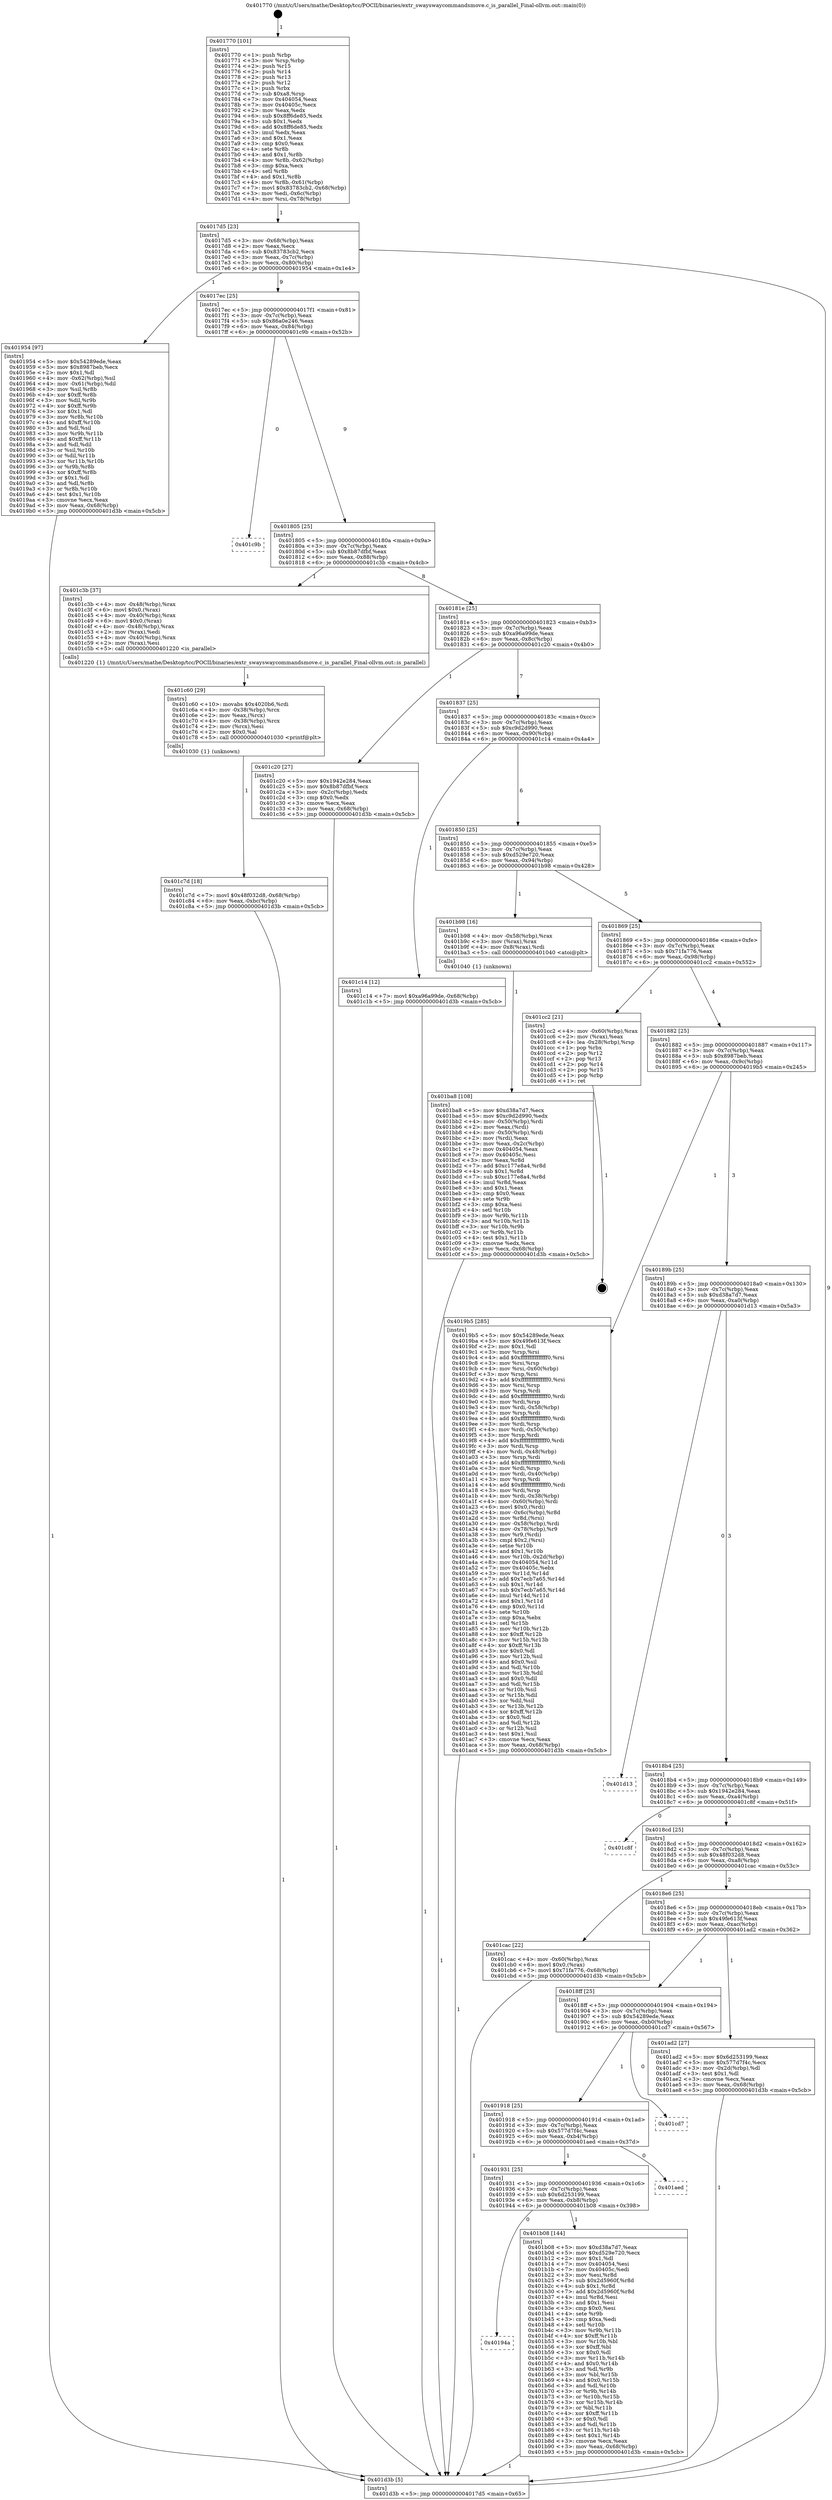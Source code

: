 digraph "0x401770" {
  label = "0x401770 (/mnt/c/Users/mathe/Desktop/tcc/POCII/binaries/extr_swayswaycommandsmove.c_is_parallel_Final-ollvm.out::main(0))"
  labelloc = "t"
  node[shape=record]

  Entry [label="",width=0.3,height=0.3,shape=circle,fillcolor=black,style=filled]
  "0x4017d5" [label="{
     0x4017d5 [23]\l
     | [instrs]\l
     &nbsp;&nbsp;0x4017d5 \<+3\>: mov -0x68(%rbp),%eax\l
     &nbsp;&nbsp;0x4017d8 \<+2\>: mov %eax,%ecx\l
     &nbsp;&nbsp;0x4017da \<+6\>: sub $0x83783cb2,%ecx\l
     &nbsp;&nbsp;0x4017e0 \<+3\>: mov %eax,-0x7c(%rbp)\l
     &nbsp;&nbsp;0x4017e3 \<+3\>: mov %ecx,-0x80(%rbp)\l
     &nbsp;&nbsp;0x4017e6 \<+6\>: je 0000000000401954 \<main+0x1e4\>\l
  }"]
  "0x401954" [label="{
     0x401954 [97]\l
     | [instrs]\l
     &nbsp;&nbsp;0x401954 \<+5\>: mov $0x54289ede,%eax\l
     &nbsp;&nbsp;0x401959 \<+5\>: mov $0x8987beb,%ecx\l
     &nbsp;&nbsp;0x40195e \<+2\>: mov $0x1,%dl\l
     &nbsp;&nbsp;0x401960 \<+4\>: mov -0x62(%rbp),%sil\l
     &nbsp;&nbsp;0x401964 \<+4\>: mov -0x61(%rbp),%dil\l
     &nbsp;&nbsp;0x401968 \<+3\>: mov %sil,%r8b\l
     &nbsp;&nbsp;0x40196b \<+4\>: xor $0xff,%r8b\l
     &nbsp;&nbsp;0x40196f \<+3\>: mov %dil,%r9b\l
     &nbsp;&nbsp;0x401972 \<+4\>: xor $0xff,%r9b\l
     &nbsp;&nbsp;0x401976 \<+3\>: xor $0x1,%dl\l
     &nbsp;&nbsp;0x401979 \<+3\>: mov %r8b,%r10b\l
     &nbsp;&nbsp;0x40197c \<+4\>: and $0xff,%r10b\l
     &nbsp;&nbsp;0x401980 \<+3\>: and %dl,%sil\l
     &nbsp;&nbsp;0x401983 \<+3\>: mov %r9b,%r11b\l
     &nbsp;&nbsp;0x401986 \<+4\>: and $0xff,%r11b\l
     &nbsp;&nbsp;0x40198a \<+3\>: and %dl,%dil\l
     &nbsp;&nbsp;0x40198d \<+3\>: or %sil,%r10b\l
     &nbsp;&nbsp;0x401990 \<+3\>: or %dil,%r11b\l
     &nbsp;&nbsp;0x401993 \<+3\>: xor %r11b,%r10b\l
     &nbsp;&nbsp;0x401996 \<+3\>: or %r9b,%r8b\l
     &nbsp;&nbsp;0x401999 \<+4\>: xor $0xff,%r8b\l
     &nbsp;&nbsp;0x40199d \<+3\>: or $0x1,%dl\l
     &nbsp;&nbsp;0x4019a0 \<+3\>: and %dl,%r8b\l
     &nbsp;&nbsp;0x4019a3 \<+3\>: or %r8b,%r10b\l
     &nbsp;&nbsp;0x4019a6 \<+4\>: test $0x1,%r10b\l
     &nbsp;&nbsp;0x4019aa \<+3\>: cmovne %ecx,%eax\l
     &nbsp;&nbsp;0x4019ad \<+3\>: mov %eax,-0x68(%rbp)\l
     &nbsp;&nbsp;0x4019b0 \<+5\>: jmp 0000000000401d3b \<main+0x5cb\>\l
  }"]
  "0x4017ec" [label="{
     0x4017ec [25]\l
     | [instrs]\l
     &nbsp;&nbsp;0x4017ec \<+5\>: jmp 00000000004017f1 \<main+0x81\>\l
     &nbsp;&nbsp;0x4017f1 \<+3\>: mov -0x7c(%rbp),%eax\l
     &nbsp;&nbsp;0x4017f4 \<+5\>: sub $0x86a0e246,%eax\l
     &nbsp;&nbsp;0x4017f9 \<+6\>: mov %eax,-0x84(%rbp)\l
     &nbsp;&nbsp;0x4017ff \<+6\>: je 0000000000401c9b \<main+0x52b\>\l
  }"]
  "0x401d3b" [label="{
     0x401d3b [5]\l
     | [instrs]\l
     &nbsp;&nbsp;0x401d3b \<+5\>: jmp 00000000004017d5 \<main+0x65\>\l
  }"]
  "0x401770" [label="{
     0x401770 [101]\l
     | [instrs]\l
     &nbsp;&nbsp;0x401770 \<+1\>: push %rbp\l
     &nbsp;&nbsp;0x401771 \<+3\>: mov %rsp,%rbp\l
     &nbsp;&nbsp;0x401774 \<+2\>: push %r15\l
     &nbsp;&nbsp;0x401776 \<+2\>: push %r14\l
     &nbsp;&nbsp;0x401778 \<+2\>: push %r13\l
     &nbsp;&nbsp;0x40177a \<+2\>: push %r12\l
     &nbsp;&nbsp;0x40177c \<+1\>: push %rbx\l
     &nbsp;&nbsp;0x40177d \<+7\>: sub $0xa8,%rsp\l
     &nbsp;&nbsp;0x401784 \<+7\>: mov 0x404054,%eax\l
     &nbsp;&nbsp;0x40178b \<+7\>: mov 0x40405c,%ecx\l
     &nbsp;&nbsp;0x401792 \<+2\>: mov %eax,%edx\l
     &nbsp;&nbsp;0x401794 \<+6\>: sub $0x8ff6de85,%edx\l
     &nbsp;&nbsp;0x40179a \<+3\>: sub $0x1,%edx\l
     &nbsp;&nbsp;0x40179d \<+6\>: add $0x8ff6de85,%edx\l
     &nbsp;&nbsp;0x4017a3 \<+3\>: imul %edx,%eax\l
     &nbsp;&nbsp;0x4017a6 \<+3\>: and $0x1,%eax\l
     &nbsp;&nbsp;0x4017a9 \<+3\>: cmp $0x0,%eax\l
     &nbsp;&nbsp;0x4017ac \<+4\>: sete %r8b\l
     &nbsp;&nbsp;0x4017b0 \<+4\>: and $0x1,%r8b\l
     &nbsp;&nbsp;0x4017b4 \<+4\>: mov %r8b,-0x62(%rbp)\l
     &nbsp;&nbsp;0x4017b8 \<+3\>: cmp $0xa,%ecx\l
     &nbsp;&nbsp;0x4017bb \<+4\>: setl %r8b\l
     &nbsp;&nbsp;0x4017bf \<+4\>: and $0x1,%r8b\l
     &nbsp;&nbsp;0x4017c3 \<+4\>: mov %r8b,-0x61(%rbp)\l
     &nbsp;&nbsp;0x4017c7 \<+7\>: movl $0x83783cb2,-0x68(%rbp)\l
     &nbsp;&nbsp;0x4017ce \<+3\>: mov %edi,-0x6c(%rbp)\l
     &nbsp;&nbsp;0x4017d1 \<+4\>: mov %rsi,-0x78(%rbp)\l
  }"]
  Exit [label="",width=0.3,height=0.3,shape=circle,fillcolor=black,style=filled,peripheries=2]
  "0x401c9b" [label="{
     0x401c9b\l
  }", style=dashed]
  "0x401805" [label="{
     0x401805 [25]\l
     | [instrs]\l
     &nbsp;&nbsp;0x401805 \<+5\>: jmp 000000000040180a \<main+0x9a\>\l
     &nbsp;&nbsp;0x40180a \<+3\>: mov -0x7c(%rbp),%eax\l
     &nbsp;&nbsp;0x40180d \<+5\>: sub $0x8b87dfbf,%eax\l
     &nbsp;&nbsp;0x401812 \<+6\>: mov %eax,-0x88(%rbp)\l
     &nbsp;&nbsp;0x401818 \<+6\>: je 0000000000401c3b \<main+0x4cb\>\l
  }"]
  "0x401c7d" [label="{
     0x401c7d [18]\l
     | [instrs]\l
     &nbsp;&nbsp;0x401c7d \<+7\>: movl $0x48f032d8,-0x68(%rbp)\l
     &nbsp;&nbsp;0x401c84 \<+6\>: mov %eax,-0xbc(%rbp)\l
     &nbsp;&nbsp;0x401c8a \<+5\>: jmp 0000000000401d3b \<main+0x5cb\>\l
  }"]
  "0x401c3b" [label="{
     0x401c3b [37]\l
     | [instrs]\l
     &nbsp;&nbsp;0x401c3b \<+4\>: mov -0x48(%rbp),%rax\l
     &nbsp;&nbsp;0x401c3f \<+6\>: movl $0x0,(%rax)\l
     &nbsp;&nbsp;0x401c45 \<+4\>: mov -0x40(%rbp),%rax\l
     &nbsp;&nbsp;0x401c49 \<+6\>: movl $0x0,(%rax)\l
     &nbsp;&nbsp;0x401c4f \<+4\>: mov -0x48(%rbp),%rax\l
     &nbsp;&nbsp;0x401c53 \<+2\>: mov (%rax),%edi\l
     &nbsp;&nbsp;0x401c55 \<+4\>: mov -0x40(%rbp),%rax\l
     &nbsp;&nbsp;0x401c59 \<+2\>: mov (%rax),%esi\l
     &nbsp;&nbsp;0x401c5b \<+5\>: call 0000000000401220 \<is_parallel\>\l
     | [calls]\l
     &nbsp;&nbsp;0x401220 \{1\} (/mnt/c/Users/mathe/Desktop/tcc/POCII/binaries/extr_swayswaycommandsmove.c_is_parallel_Final-ollvm.out::is_parallel)\l
  }"]
  "0x40181e" [label="{
     0x40181e [25]\l
     | [instrs]\l
     &nbsp;&nbsp;0x40181e \<+5\>: jmp 0000000000401823 \<main+0xb3\>\l
     &nbsp;&nbsp;0x401823 \<+3\>: mov -0x7c(%rbp),%eax\l
     &nbsp;&nbsp;0x401826 \<+5\>: sub $0xa96a99de,%eax\l
     &nbsp;&nbsp;0x40182b \<+6\>: mov %eax,-0x8c(%rbp)\l
     &nbsp;&nbsp;0x401831 \<+6\>: je 0000000000401c20 \<main+0x4b0\>\l
  }"]
  "0x401c60" [label="{
     0x401c60 [29]\l
     | [instrs]\l
     &nbsp;&nbsp;0x401c60 \<+10\>: movabs $0x4020b6,%rdi\l
     &nbsp;&nbsp;0x401c6a \<+4\>: mov -0x38(%rbp),%rcx\l
     &nbsp;&nbsp;0x401c6e \<+2\>: mov %eax,(%rcx)\l
     &nbsp;&nbsp;0x401c70 \<+4\>: mov -0x38(%rbp),%rcx\l
     &nbsp;&nbsp;0x401c74 \<+2\>: mov (%rcx),%esi\l
     &nbsp;&nbsp;0x401c76 \<+2\>: mov $0x0,%al\l
     &nbsp;&nbsp;0x401c78 \<+5\>: call 0000000000401030 \<printf@plt\>\l
     | [calls]\l
     &nbsp;&nbsp;0x401030 \{1\} (unknown)\l
  }"]
  "0x401c20" [label="{
     0x401c20 [27]\l
     | [instrs]\l
     &nbsp;&nbsp;0x401c20 \<+5\>: mov $0x1942e284,%eax\l
     &nbsp;&nbsp;0x401c25 \<+5\>: mov $0x8b87dfbf,%ecx\l
     &nbsp;&nbsp;0x401c2a \<+3\>: mov -0x2c(%rbp),%edx\l
     &nbsp;&nbsp;0x401c2d \<+3\>: cmp $0x0,%edx\l
     &nbsp;&nbsp;0x401c30 \<+3\>: cmove %ecx,%eax\l
     &nbsp;&nbsp;0x401c33 \<+3\>: mov %eax,-0x68(%rbp)\l
     &nbsp;&nbsp;0x401c36 \<+5\>: jmp 0000000000401d3b \<main+0x5cb\>\l
  }"]
  "0x401837" [label="{
     0x401837 [25]\l
     | [instrs]\l
     &nbsp;&nbsp;0x401837 \<+5\>: jmp 000000000040183c \<main+0xcc\>\l
     &nbsp;&nbsp;0x40183c \<+3\>: mov -0x7c(%rbp),%eax\l
     &nbsp;&nbsp;0x40183f \<+5\>: sub $0xc9d2d990,%eax\l
     &nbsp;&nbsp;0x401844 \<+6\>: mov %eax,-0x90(%rbp)\l
     &nbsp;&nbsp;0x40184a \<+6\>: je 0000000000401c14 \<main+0x4a4\>\l
  }"]
  "0x401ba8" [label="{
     0x401ba8 [108]\l
     | [instrs]\l
     &nbsp;&nbsp;0x401ba8 \<+5\>: mov $0xd38a7d7,%ecx\l
     &nbsp;&nbsp;0x401bad \<+5\>: mov $0xc9d2d990,%edx\l
     &nbsp;&nbsp;0x401bb2 \<+4\>: mov -0x50(%rbp),%rdi\l
     &nbsp;&nbsp;0x401bb6 \<+2\>: mov %eax,(%rdi)\l
     &nbsp;&nbsp;0x401bb8 \<+4\>: mov -0x50(%rbp),%rdi\l
     &nbsp;&nbsp;0x401bbc \<+2\>: mov (%rdi),%eax\l
     &nbsp;&nbsp;0x401bbe \<+3\>: mov %eax,-0x2c(%rbp)\l
     &nbsp;&nbsp;0x401bc1 \<+7\>: mov 0x404054,%eax\l
     &nbsp;&nbsp;0x401bc8 \<+7\>: mov 0x40405c,%esi\l
     &nbsp;&nbsp;0x401bcf \<+3\>: mov %eax,%r8d\l
     &nbsp;&nbsp;0x401bd2 \<+7\>: add $0xc177e8a4,%r8d\l
     &nbsp;&nbsp;0x401bd9 \<+4\>: sub $0x1,%r8d\l
     &nbsp;&nbsp;0x401bdd \<+7\>: sub $0xc177e8a4,%r8d\l
     &nbsp;&nbsp;0x401be4 \<+4\>: imul %r8d,%eax\l
     &nbsp;&nbsp;0x401be8 \<+3\>: and $0x1,%eax\l
     &nbsp;&nbsp;0x401beb \<+3\>: cmp $0x0,%eax\l
     &nbsp;&nbsp;0x401bee \<+4\>: sete %r9b\l
     &nbsp;&nbsp;0x401bf2 \<+3\>: cmp $0xa,%esi\l
     &nbsp;&nbsp;0x401bf5 \<+4\>: setl %r10b\l
     &nbsp;&nbsp;0x401bf9 \<+3\>: mov %r9b,%r11b\l
     &nbsp;&nbsp;0x401bfc \<+3\>: and %r10b,%r11b\l
     &nbsp;&nbsp;0x401bff \<+3\>: xor %r10b,%r9b\l
     &nbsp;&nbsp;0x401c02 \<+3\>: or %r9b,%r11b\l
     &nbsp;&nbsp;0x401c05 \<+4\>: test $0x1,%r11b\l
     &nbsp;&nbsp;0x401c09 \<+3\>: cmovne %edx,%ecx\l
     &nbsp;&nbsp;0x401c0c \<+3\>: mov %ecx,-0x68(%rbp)\l
     &nbsp;&nbsp;0x401c0f \<+5\>: jmp 0000000000401d3b \<main+0x5cb\>\l
  }"]
  "0x401c14" [label="{
     0x401c14 [12]\l
     | [instrs]\l
     &nbsp;&nbsp;0x401c14 \<+7\>: movl $0xa96a99de,-0x68(%rbp)\l
     &nbsp;&nbsp;0x401c1b \<+5\>: jmp 0000000000401d3b \<main+0x5cb\>\l
  }"]
  "0x401850" [label="{
     0x401850 [25]\l
     | [instrs]\l
     &nbsp;&nbsp;0x401850 \<+5\>: jmp 0000000000401855 \<main+0xe5\>\l
     &nbsp;&nbsp;0x401855 \<+3\>: mov -0x7c(%rbp),%eax\l
     &nbsp;&nbsp;0x401858 \<+5\>: sub $0xd529e720,%eax\l
     &nbsp;&nbsp;0x40185d \<+6\>: mov %eax,-0x94(%rbp)\l
     &nbsp;&nbsp;0x401863 \<+6\>: je 0000000000401b98 \<main+0x428\>\l
  }"]
  "0x40194a" [label="{
     0x40194a\l
  }", style=dashed]
  "0x401b98" [label="{
     0x401b98 [16]\l
     | [instrs]\l
     &nbsp;&nbsp;0x401b98 \<+4\>: mov -0x58(%rbp),%rax\l
     &nbsp;&nbsp;0x401b9c \<+3\>: mov (%rax),%rax\l
     &nbsp;&nbsp;0x401b9f \<+4\>: mov 0x8(%rax),%rdi\l
     &nbsp;&nbsp;0x401ba3 \<+5\>: call 0000000000401040 \<atoi@plt\>\l
     | [calls]\l
     &nbsp;&nbsp;0x401040 \{1\} (unknown)\l
  }"]
  "0x401869" [label="{
     0x401869 [25]\l
     | [instrs]\l
     &nbsp;&nbsp;0x401869 \<+5\>: jmp 000000000040186e \<main+0xfe\>\l
     &nbsp;&nbsp;0x40186e \<+3\>: mov -0x7c(%rbp),%eax\l
     &nbsp;&nbsp;0x401871 \<+5\>: sub $0x71fa776,%eax\l
     &nbsp;&nbsp;0x401876 \<+6\>: mov %eax,-0x98(%rbp)\l
     &nbsp;&nbsp;0x40187c \<+6\>: je 0000000000401cc2 \<main+0x552\>\l
  }"]
  "0x401b08" [label="{
     0x401b08 [144]\l
     | [instrs]\l
     &nbsp;&nbsp;0x401b08 \<+5\>: mov $0xd38a7d7,%eax\l
     &nbsp;&nbsp;0x401b0d \<+5\>: mov $0xd529e720,%ecx\l
     &nbsp;&nbsp;0x401b12 \<+2\>: mov $0x1,%dl\l
     &nbsp;&nbsp;0x401b14 \<+7\>: mov 0x404054,%esi\l
     &nbsp;&nbsp;0x401b1b \<+7\>: mov 0x40405c,%edi\l
     &nbsp;&nbsp;0x401b22 \<+3\>: mov %esi,%r8d\l
     &nbsp;&nbsp;0x401b25 \<+7\>: sub $0x2d5960f,%r8d\l
     &nbsp;&nbsp;0x401b2c \<+4\>: sub $0x1,%r8d\l
     &nbsp;&nbsp;0x401b30 \<+7\>: add $0x2d5960f,%r8d\l
     &nbsp;&nbsp;0x401b37 \<+4\>: imul %r8d,%esi\l
     &nbsp;&nbsp;0x401b3b \<+3\>: and $0x1,%esi\l
     &nbsp;&nbsp;0x401b3e \<+3\>: cmp $0x0,%esi\l
     &nbsp;&nbsp;0x401b41 \<+4\>: sete %r9b\l
     &nbsp;&nbsp;0x401b45 \<+3\>: cmp $0xa,%edi\l
     &nbsp;&nbsp;0x401b48 \<+4\>: setl %r10b\l
     &nbsp;&nbsp;0x401b4c \<+3\>: mov %r9b,%r11b\l
     &nbsp;&nbsp;0x401b4f \<+4\>: xor $0xff,%r11b\l
     &nbsp;&nbsp;0x401b53 \<+3\>: mov %r10b,%bl\l
     &nbsp;&nbsp;0x401b56 \<+3\>: xor $0xff,%bl\l
     &nbsp;&nbsp;0x401b59 \<+3\>: xor $0x0,%dl\l
     &nbsp;&nbsp;0x401b5c \<+3\>: mov %r11b,%r14b\l
     &nbsp;&nbsp;0x401b5f \<+4\>: and $0x0,%r14b\l
     &nbsp;&nbsp;0x401b63 \<+3\>: and %dl,%r9b\l
     &nbsp;&nbsp;0x401b66 \<+3\>: mov %bl,%r15b\l
     &nbsp;&nbsp;0x401b69 \<+4\>: and $0x0,%r15b\l
     &nbsp;&nbsp;0x401b6d \<+3\>: and %dl,%r10b\l
     &nbsp;&nbsp;0x401b70 \<+3\>: or %r9b,%r14b\l
     &nbsp;&nbsp;0x401b73 \<+3\>: or %r10b,%r15b\l
     &nbsp;&nbsp;0x401b76 \<+3\>: xor %r15b,%r14b\l
     &nbsp;&nbsp;0x401b79 \<+3\>: or %bl,%r11b\l
     &nbsp;&nbsp;0x401b7c \<+4\>: xor $0xff,%r11b\l
     &nbsp;&nbsp;0x401b80 \<+3\>: or $0x0,%dl\l
     &nbsp;&nbsp;0x401b83 \<+3\>: and %dl,%r11b\l
     &nbsp;&nbsp;0x401b86 \<+3\>: or %r11b,%r14b\l
     &nbsp;&nbsp;0x401b89 \<+4\>: test $0x1,%r14b\l
     &nbsp;&nbsp;0x401b8d \<+3\>: cmovne %ecx,%eax\l
     &nbsp;&nbsp;0x401b90 \<+3\>: mov %eax,-0x68(%rbp)\l
     &nbsp;&nbsp;0x401b93 \<+5\>: jmp 0000000000401d3b \<main+0x5cb\>\l
  }"]
  "0x401cc2" [label="{
     0x401cc2 [21]\l
     | [instrs]\l
     &nbsp;&nbsp;0x401cc2 \<+4\>: mov -0x60(%rbp),%rax\l
     &nbsp;&nbsp;0x401cc6 \<+2\>: mov (%rax),%eax\l
     &nbsp;&nbsp;0x401cc8 \<+4\>: lea -0x28(%rbp),%rsp\l
     &nbsp;&nbsp;0x401ccc \<+1\>: pop %rbx\l
     &nbsp;&nbsp;0x401ccd \<+2\>: pop %r12\l
     &nbsp;&nbsp;0x401ccf \<+2\>: pop %r13\l
     &nbsp;&nbsp;0x401cd1 \<+2\>: pop %r14\l
     &nbsp;&nbsp;0x401cd3 \<+2\>: pop %r15\l
     &nbsp;&nbsp;0x401cd5 \<+1\>: pop %rbp\l
     &nbsp;&nbsp;0x401cd6 \<+1\>: ret\l
  }"]
  "0x401882" [label="{
     0x401882 [25]\l
     | [instrs]\l
     &nbsp;&nbsp;0x401882 \<+5\>: jmp 0000000000401887 \<main+0x117\>\l
     &nbsp;&nbsp;0x401887 \<+3\>: mov -0x7c(%rbp),%eax\l
     &nbsp;&nbsp;0x40188a \<+5\>: sub $0x8987beb,%eax\l
     &nbsp;&nbsp;0x40188f \<+6\>: mov %eax,-0x9c(%rbp)\l
     &nbsp;&nbsp;0x401895 \<+6\>: je 00000000004019b5 \<main+0x245\>\l
  }"]
  "0x401931" [label="{
     0x401931 [25]\l
     | [instrs]\l
     &nbsp;&nbsp;0x401931 \<+5\>: jmp 0000000000401936 \<main+0x1c6\>\l
     &nbsp;&nbsp;0x401936 \<+3\>: mov -0x7c(%rbp),%eax\l
     &nbsp;&nbsp;0x401939 \<+5\>: sub $0x6d253199,%eax\l
     &nbsp;&nbsp;0x40193e \<+6\>: mov %eax,-0xb8(%rbp)\l
     &nbsp;&nbsp;0x401944 \<+6\>: je 0000000000401b08 \<main+0x398\>\l
  }"]
  "0x4019b5" [label="{
     0x4019b5 [285]\l
     | [instrs]\l
     &nbsp;&nbsp;0x4019b5 \<+5\>: mov $0x54289ede,%eax\l
     &nbsp;&nbsp;0x4019ba \<+5\>: mov $0x49fe613f,%ecx\l
     &nbsp;&nbsp;0x4019bf \<+2\>: mov $0x1,%dl\l
     &nbsp;&nbsp;0x4019c1 \<+3\>: mov %rsp,%rsi\l
     &nbsp;&nbsp;0x4019c4 \<+4\>: add $0xfffffffffffffff0,%rsi\l
     &nbsp;&nbsp;0x4019c8 \<+3\>: mov %rsi,%rsp\l
     &nbsp;&nbsp;0x4019cb \<+4\>: mov %rsi,-0x60(%rbp)\l
     &nbsp;&nbsp;0x4019cf \<+3\>: mov %rsp,%rsi\l
     &nbsp;&nbsp;0x4019d2 \<+4\>: add $0xfffffffffffffff0,%rsi\l
     &nbsp;&nbsp;0x4019d6 \<+3\>: mov %rsi,%rsp\l
     &nbsp;&nbsp;0x4019d9 \<+3\>: mov %rsp,%rdi\l
     &nbsp;&nbsp;0x4019dc \<+4\>: add $0xfffffffffffffff0,%rdi\l
     &nbsp;&nbsp;0x4019e0 \<+3\>: mov %rdi,%rsp\l
     &nbsp;&nbsp;0x4019e3 \<+4\>: mov %rdi,-0x58(%rbp)\l
     &nbsp;&nbsp;0x4019e7 \<+3\>: mov %rsp,%rdi\l
     &nbsp;&nbsp;0x4019ea \<+4\>: add $0xfffffffffffffff0,%rdi\l
     &nbsp;&nbsp;0x4019ee \<+3\>: mov %rdi,%rsp\l
     &nbsp;&nbsp;0x4019f1 \<+4\>: mov %rdi,-0x50(%rbp)\l
     &nbsp;&nbsp;0x4019f5 \<+3\>: mov %rsp,%rdi\l
     &nbsp;&nbsp;0x4019f8 \<+4\>: add $0xfffffffffffffff0,%rdi\l
     &nbsp;&nbsp;0x4019fc \<+3\>: mov %rdi,%rsp\l
     &nbsp;&nbsp;0x4019ff \<+4\>: mov %rdi,-0x48(%rbp)\l
     &nbsp;&nbsp;0x401a03 \<+3\>: mov %rsp,%rdi\l
     &nbsp;&nbsp;0x401a06 \<+4\>: add $0xfffffffffffffff0,%rdi\l
     &nbsp;&nbsp;0x401a0a \<+3\>: mov %rdi,%rsp\l
     &nbsp;&nbsp;0x401a0d \<+4\>: mov %rdi,-0x40(%rbp)\l
     &nbsp;&nbsp;0x401a11 \<+3\>: mov %rsp,%rdi\l
     &nbsp;&nbsp;0x401a14 \<+4\>: add $0xfffffffffffffff0,%rdi\l
     &nbsp;&nbsp;0x401a18 \<+3\>: mov %rdi,%rsp\l
     &nbsp;&nbsp;0x401a1b \<+4\>: mov %rdi,-0x38(%rbp)\l
     &nbsp;&nbsp;0x401a1f \<+4\>: mov -0x60(%rbp),%rdi\l
     &nbsp;&nbsp;0x401a23 \<+6\>: movl $0x0,(%rdi)\l
     &nbsp;&nbsp;0x401a29 \<+4\>: mov -0x6c(%rbp),%r8d\l
     &nbsp;&nbsp;0x401a2d \<+3\>: mov %r8d,(%rsi)\l
     &nbsp;&nbsp;0x401a30 \<+4\>: mov -0x58(%rbp),%rdi\l
     &nbsp;&nbsp;0x401a34 \<+4\>: mov -0x78(%rbp),%r9\l
     &nbsp;&nbsp;0x401a38 \<+3\>: mov %r9,(%rdi)\l
     &nbsp;&nbsp;0x401a3b \<+3\>: cmpl $0x2,(%rsi)\l
     &nbsp;&nbsp;0x401a3e \<+4\>: setne %r10b\l
     &nbsp;&nbsp;0x401a42 \<+4\>: and $0x1,%r10b\l
     &nbsp;&nbsp;0x401a46 \<+4\>: mov %r10b,-0x2d(%rbp)\l
     &nbsp;&nbsp;0x401a4a \<+8\>: mov 0x404054,%r11d\l
     &nbsp;&nbsp;0x401a52 \<+7\>: mov 0x40405c,%ebx\l
     &nbsp;&nbsp;0x401a59 \<+3\>: mov %r11d,%r14d\l
     &nbsp;&nbsp;0x401a5c \<+7\>: add $0x7ecb7a65,%r14d\l
     &nbsp;&nbsp;0x401a63 \<+4\>: sub $0x1,%r14d\l
     &nbsp;&nbsp;0x401a67 \<+7\>: sub $0x7ecb7a65,%r14d\l
     &nbsp;&nbsp;0x401a6e \<+4\>: imul %r14d,%r11d\l
     &nbsp;&nbsp;0x401a72 \<+4\>: and $0x1,%r11d\l
     &nbsp;&nbsp;0x401a76 \<+4\>: cmp $0x0,%r11d\l
     &nbsp;&nbsp;0x401a7a \<+4\>: sete %r10b\l
     &nbsp;&nbsp;0x401a7e \<+3\>: cmp $0xa,%ebx\l
     &nbsp;&nbsp;0x401a81 \<+4\>: setl %r15b\l
     &nbsp;&nbsp;0x401a85 \<+3\>: mov %r10b,%r12b\l
     &nbsp;&nbsp;0x401a88 \<+4\>: xor $0xff,%r12b\l
     &nbsp;&nbsp;0x401a8c \<+3\>: mov %r15b,%r13b\l
     &nbsp;&nbsp;0x401a8f \<+4\>: xor $0xff,%r13b\l
     &nbsp;&nbsp;0x401a93 \<+3\>: xor $0x0,%dl\l
     &nbsp;&nbsp;0x401a96 \<+3\>: mov %r12b,%sil\l
     &nbsp;&nbsp;0x401a99 \<+4\>: and $0x0,%sil\l
     &nbsp;&nbsp;0x401a9d \<+3\>: and %dl,%r10b\l
     &nbsp;&nbsp;0x401aa0 \<+3\>: mov %r13b,%dil\l
     &nbsp;&nbsp;0x401aa3 \<+4\>: and $0x0,%dil\l
     &nbsp;&nbsp;0x401aa7 \<+3\>: and %dl,%r15b\l
     &nbsp;&nbsp;0x401aaa \<+3\>: or %r10b,%sil\l
     &nbsp;&nbsp;0x401aad \<+3\>: or %r15b,%dil\l
     &nbsp;&nbsp;0x401ab0 \<+3\>: xor %dil,%sil\l
     &nbsp;&nbsp;0x401ab3 \<+3\>: or %r13b,%r12b\l
     &nbsp;&nbsp;0x401ab6 \<+4\>: xor $0xff,%r12b\l
     &nbsp;&nbsp;0x401aba \<+3\>: or $0x0,%dl\l
     &nbsp;&nbsp;0x401abd \<+3\>: and %dl,%r12b\l
     &nbsp;&nbsp;0x401ac0 \<+3\>: or %r12b,%sil\l
     &nbsp;&nbsp;0x401ac3 \<+4\>: test $0x1,%sil\l
     &nbsp;&nbsp;0x401ac7 \<+3\>: cmovne %ecx,%eax\l
     &nbsp;&nbsp;0x401aca \<+3\>: mov %eax,-0x68(%rbp)\l
     &nbsp;&nbsp;0x401acd \<+5\>: jmp 0000000000401d3b \<main+0x5cb\>\l
  }"]
  "0x40189b" [label="{
     0x40189b [25]\l
     | [instrs]\l
     &nbsp;&nbsp;0x40189b \<+5\>: jmp 00000000004018a0 \<main+0x130\>\l
     &nbsp;&nbsp;0x4018a0 \<+3\>: mov -0x7c(%rbp),%eax\l
     &nbsp;&nbsp;0x4018a3 \<+5\>: sub $0xd38a7d7,%eax\l
     &nbsp;&nbsp;0x4018a8 \<+6\>: mov %eax,-0xa0(%rbp)\l
     &nbsp;&nbsp;0x4018ae \<+6\>: je 0000000000401d13 \<main+0x5a3\>\l
  }"]
  "0x401aed" [label="{
     0x401aed\l
  }", style=dashed]
  "0x401918" [label="{
     0x401918 [25]\l
     | [instrs]\l
     &nbsp;&nbsp;0x401918 \<+5\>: jmp 000000000040191d \<main+0x1ad\>\l
     &nbsp;&nbsp;0x40191d \<+3\>: mov -0x7c(%rbp),%eax\l
     &nbsp;&nbsp;0x401920 \<+5\>: sub $0x577d7f4c,%eax\l
     &nbsp;&nbsp;0x401925 \<+6\>: mov %eax,-0xb4(%rbp)\l
     &nbsp;&nbsp;0x40192b \<+6\>: je 0000000000401aed \<main+0x37d\>\l
  }"]
  "0x401d13" [label="{
     0x401d13\l
  }", style=dashed]
  "0x4018b4" [label="{
     0x4018b4 [25]\l
     | [instrs]\l
     &nbsp;&nbsp;0x4018b4 \<+5\>: jmp 00000000004018b9 \<main+0x149\>\l
     &nbsp;&nbsp;0x4018b9 \<+3\>: mov -0x7c(%rbp),%eax\l
     &nbsp;&nbsp;0x4018bc \<+5\>: sub $0x1942e284,%eax\l
     &nbsp;&nbsp;0x4018c1 \<+6\>: mov %eax,-0xa4(%rbp)\l
     &nbsp;&nbsp;0x4018c7 \<+6\>: je 0000000000401c8f \<main+0x51f\>\l
  }"]
  "0x401cd7" [label="{
     0x401cd7\l
  }", style=dashed]
  "0x401c8f" [label="{
     0x401c8f\l
  }", style=dashed]
  "0x4018cd" [label="{
     0x4018cd [25]\l
     | [instrs]\l
     &nbsp;&nbsp;0x4018cd \<+5\>: jmp 00000000004018d2 \<main+0x162\>\l
     &nbsp;&nbsp;0x4018d2 \<+3\>: mov -0x7c(%rbp),%eax\l
     &nbsp;&nbsp;0x4018d5 \<+5\>: sub $0x48f032d8,%eax\l
     &nbsp;&nbsp;0x4018da \<+6\>: mov %eax,-0xa8(%rbp)\l
     &nbsp;&nbsp;0x4018e0 \<+6\>: je 0000000000401cac \<main+0x53c\>\l
  }"]
  "0x4018ff" [label="{
     0x4018ff [25]\l
     | [instrs]\l
     &nbsp;&nbsp;0x4018ff \<+5\>: jmp 0000000000401904 \<main+0x194\>\l
     &nbsp;&nbsp;0x401904 \<+3\>: mov -0x7c(%rbp),%eax\l
     &nbsp;&nbsp;0x401907 \<+5\>: sub $0x54289ede,%eax\l
     &nbsp;&nbsp;0x40190c \<+6\>: mov %eax,-0xb0(%rbp)\l
     &nbsp;&nbsp;0x401912 \<+6\>: je 0000000000401cd7 \<main+0x567\>\l
  }"]
  "0x401cac" [label="{
     0x401cac [22]\l
     | [instrs]\l
     &nbsp;&nbsp;0x401cac \<+4\>: mov -0x60(%rbp),%rax\l
     &nbsp;&nbsp;0x401cb0 \<+6\>: movl $0x0,(%rax)\l
     &nbsp;&nbsp;0x401cb6 \<+7\>: movl $0x71fa776,-0x68(%rbp)\l
     &nbsp;&nbsp;0x401cbd \<+5\>: jmp 0000000000401d3b \<main+0x5cb\>\l
  }"]
  "0x4018e6" [label="{
     0x4018e6 [25]\l
     | [instrs]\l
     &nbsp;&nbsp;0x4018e6 \<+5\>: jmp 00000000004018eb \<main+0x17b\>\l
     &nbsp;&nbsp;0x4018eb \<+3\>: mov -0x7c(%rbp),%eax\l
     &nbsp;&nbsp;0x4018ee \<+5\>: sub $0x49fe613f,%eax\l
     &nbsp;&nbsp;0x4018f3 \<+6\>: mov %eax,-0xac(%rbp)\l
     &nbsp;&nbsp;0x4018f9 \<+6\>: je 0000000000401ad2 \<main+0x362\>\l
  }"]
  "0x401ad2" [label="{
     0x401ad2 [27]\l
     | [instrs]\l
     &nbsp;&nbsp;0x401ad2 \<+5\>: mov $0x6d253199,%eax\l
     &nbsp;&nbsp;0x401ad7 \<+5\>: mov $0x577d7f4c,%ecx\l
     &nbsp;&nbsp;0x401adc \<+3\>: mov -0x2d(%rbp),%dl\l
     &nbsp;&nbsp;0x401adf \<+3\>: test $0x1,%dl\l
     &nbsp;&nbsp;0x401ae2 \<+3\>: cmovne %ecx,%eax\l
     &nbsp;&nbsp;0x401ae5 \<+3\>: mov %eax,-0x68(%rbp)\l
     &nbsp;&nbsp;0x401ae8 \<+5\>: jmp 0000000000401d3b \<main+0x5cb\>\l
  }"]
  Entry -> "0x401770" [label=" 1"]
  "0x4017d5" -> "0x401954" [label=" 1"]
  "0x4017d5" -> "0x4017ec" [label=" 9"]
  "0x401954" -> "0x401d3b" [label=" 1"]
  "0x401770" -> "0x4017d5" [label=" 1"]
  "0x401d3b" -> "0x4017d5" [label=" 9"]
  "0x401cc2" -> Exit [label=" 1"]
  "0x4017ec" -> "0x401c9b" [label=" 0"]
  "0x4017ec" -> "0x401805" [label=" 9"]
  "0x401cac" -> "0x401d3b" [label=" 1"]
  "0x401805" -> "0x401c3b" [label=" 1"]
  "0x401805" -> "0x40181e" [label=" 8"]
  "0x401c7d" -> "0x401d3b" [label=" 1"]
  "0x40181e" -> "0x401c20" [label=" 1"]
  "0x40181e" -> "0x401837" [label=" 7"]
  "0x401c60" -> "0x401c7d" [label=" 1"]
  "0x401837" -> "0x401c14" [label=" 1"]
  "0x401837" -> "0x401850" [label=" 6"]
  "0x401c3b" -> "0x401c60" [label=" 1"]
  "0x401850" -> "0x401b98" [label=" 1"]
  "0x401850" -> "0x401869" [label=" 5"]
  "0x401c20" -> "0x401d3b" [label=" 1"]
  "0x401869" -> "0x401cc2" [label=" 1"]
  "0x401869" -> "0x401882" [label=" 4"]
  "0x401c14" -> "0x401d3b" [label=" 1"]
  "0x401882" -> "0x4019b5" [label=" 1"]
  "0x401882" -> "0x40189b" [label=" 3"]
  "0x401b98" -> "0x401ba8" [label=" 1"]
  "0x4019b5" -> "0x401d3b" [label=" 1"]
  "0x401b08" -> "0x401d3b" [label=" 1"]
  "0x40189b" -> "0x401d13" [label=" 0"]
  "0x40189b" -> "0x4018b4" [label=" 3"]
  "0x401931" -> "0x401b08" [label=" 1"]
  "0x4018b4" -> "0x401c8f" [label=" 0"]
  "0x4018b4" -> "0x4018cd" [label=" 3"]
  "0x401ba8" -> "0x401d3b" [label=" 1"]
  "0x4018cd" -> "0x401cac" [label=" 1"]
  "0x4018cd" -> "0x4018e6" [label=" 2"]
  "0x401918" -> "0x401aed" [label=" 0"]
  "0x4018e6" -> "0x401ad2" [label=" 1"]
  "0x4018e6" -> "0x4018ff" [label=" 1"]
  "0x401ad2" -> "0x401d3b" [label=" 1"]
  "0x401918" -> "0x401931" [label=" 1"]
  "0x4018ff" -> "0x401cd7" [label=" 0"]
  "0x4018ff" -> "0x401918" [label=" 1"]
  "0x401931" -> "0x40194a" [label=" 0"]
}

